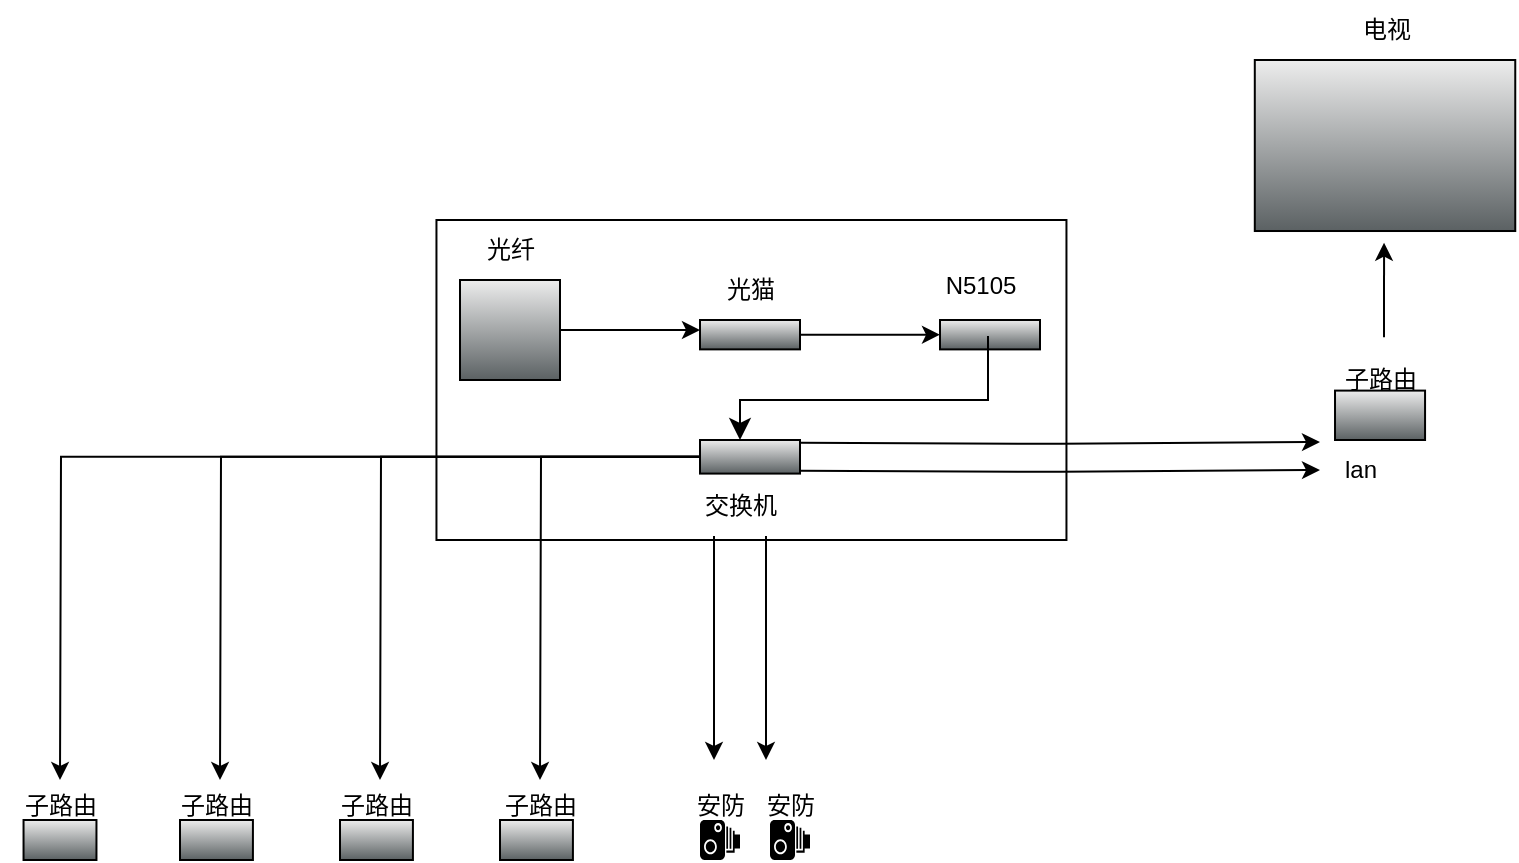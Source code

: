 <mxfile version="26.2.12">
  <diagram name="第 1 页" id="wSjhFtlE5rSjkm2_8n0r">
    <mxGraphModel dx="2135" dy="772" grid="1" gridSize="10" guides="1" tooltips="1" connect="1" arrows="1" fold="1" page="1" pageScale="1" pageWidth="827" pageHeight="1169" math="0" shadow="0">
      <root>
        <mxCell id="0" />
        <mxCell id="1" parent="0" />
        <mxCell id="Xc-ak-8Ur3aRFszlMYt9-1" value="" style="rounded=0;whiteSpace=wrap;html=1;" vertex="1" parent="1">
          <mxGeometry x="188.23" y="320" width="315" height="160" as="geometry" />
        </mxCell>
        <mxCell id="kn4Wt94H1s8Y4rGw93dV-5" style="edgeStyle=orthogonalEdgeStyle;rounded=0;orthogonalLoop=1;jettySize=auto;html=1;" parent="1" source="kn4Wt94H1s8Y4rGw93dV-4" edge="1">
          <mxGeometry relative="1" as="geometry">
            <mxPoint x="320" y="375" as="targetPoint" />
          </mxGeometry>
        </mxCell>
        <mxCell id="kn4Wt94H1s8Y4rGw93dV-4" value="" style="shape=mxgraph.networks2.icon;aspect=fixed;fillColor=#EDEDED;strokeColor=#000000;gradientColor=#5B6163;network2IconShadow=1;network2bgFillColor=none;network2Icon=mxgraph.networks2.globe;network2IconW=1;network2IconH=1;" parent="1" vertex="1">
          <mxGeometry x="200" y="350" width="50" height="50" as="geometry" />
        </mxCell>
        <mxCell id="kn4Wt94H1s8Y4rGw93dV-6" value="" style="fillColorStyles=neutralFill;neutralFill=#9DA6A8;shape=mxgraph.networks2.icon;aspect=fixed;fillColor=#EDEDED;strokeColor=#000000;gradientColor=#5B6163;network2IconShadow=1;network2bgFillColor=none;network2Icon=mxgraph.networks2.modem;network2IconYOffset=0.013;network2IconW=1;network2IconH=0.294;" parent="1" vertex="1">
          <mxGeometry x="320" y="370" width="50" height="14.69" as="geometry" />
        </mxCell>
        <mxCell id="kn4Wt94H1s8Y4rGw93dV-8" value="光猫" style="text;html=1;align=center;verticalAlign=middle;resizable=0;points=[];autosize=1;strokeColor=none;fillColor=none;" parent="1" vertex="1">
          <mxGeometry x="320" y="340" width="50" height="30" as="geometry" />
        </mxCell>
        <mxCell id="kn4Wt94H1s8Y4rGw93dV-9" value="光纤" style="text;html=1;align=center;verticalAlign=middle;resizable=0;points=[];autosize=1;strokeColor=none;fillColor=none;" parent="1" vertex="1">
          <mxGeometry x="200" y="320" width="50" height="30" as="geometry" />
        </mxCell>
        <mxCell id="kn4Wt94H1s8Y4rGw93dV-11" value="" style="fillColorStyles=neutralFill;neutralFill=#9DA6A8;shape=mxgraph.networks2.icon;aspect=fixed;fillColor=#EDEDED;strokeColor=#000000;gradientColor=#5B6163;network2IconShadow=1;network2bgFillColor=none;network2Icon=mxgraph.networks2.router;network2IconXOffset=0.0;network2IconYOffset=-0.114;network2IconW=1;network2IconH=0.548;" parent="1" vertex="1">
          <mxGeometry x="637.51" y="405.3" width="45.02" height="24.7" as="geometry" />
        </mxCell>
        <mxCell id="kn4Wt94H1s8Y4rGw93dV-96" style="edgeStyle=orthogonalEdgeStyle;rounded=0;orthogonalLoop=1;jettySize=auto;html=1;" parent="1" edge="1">
          <mxGeometry relative="1" as="geometry">
            <mxPoint x="662.02" y="331.35" as="targetPoint" />
            <mxPoint x="662.01" y="378.64" as="sourcePoint" />
          </mxGeometry>
        </mxCell>
        <mxCell id="kn4Wt94H1s8Y4rGw93dV-57" value="" style="shape=mxgraph.networks2.icon;aspect=fixed;fillColor=#EDEDED;strokeColor=#000000;gradientColor=#5B6163;network2IconShadow=1;network2bgFillColor=none;network2Icon=mxgraph.networks2.video_projector;network2IconYOffset=0.013;network2IconW=1;network2IconH=0.294;" parent="1" vertex="1">
          <mxGeometry x="440" y="370" width="50" height="14.7" as="geometry" />
        </mxCell>
        <mxCell id="kn4Wt94H1s8Y4rGw93dV-58" value="N5105" style="text;html=1;align=center;verticalAlign=middle;resizable=0;points=[];autosize=1;strokeColor=none;fillColor=none;" parent="1" vertex="1">
          <mxGeometry x="430" y="338" width="60" height="30" as="geometry" />
        </mxCell>
        <mxCell id="kn4Wt94H1s8Y4rGw93dV-59" style="edgeStyle=orthogonalEdgeStyle;rounded=0;orthogonalLoop=1;jettySize=auto;html=1;entryX=0;entryY=0.5;entryDx=0;entryDy=0;entryPerimeter=0;" parent="1" source="kn4Wt94H1s8Y4rGw93dV-6" target="kn4Wt94H1s8Y4rGw93dV-57" edge="1">
          <mxGeometry relative="1" as="geometry" />
        </mxCell>
        <mxCell id="kn4Wt94H1s8Y4rGw93dV-110" style="edgeStyle=orthogonalEdgeStyle;rounded=0;orthogonalLoop=1;jettySize=auto;html=1;" parent="1" source="kn4Wt94H1s8Y4rGw93dV-61" edge="1">
          <mxGeometry relative="1" as="geometry">
            <mxPoint y="600" as="targetPoint" />
          </mxGeometry>
        </mxCell>
        <mxCell id="kn4Wt94H1s8Y4rGw93dV-112" style="edgeStyle=orthogonalEdgeStyle;rounded=0;orthogonalLoop=1;jettySize=auto;html=1;" parent="1" source="kn4Wt94H1s8Y4rGw93dV-61" edge="1">
          <mxGeometry relative="1" as="geometry">
            <mxPoint x="80" y="600" as="targetPoint" />
          </mxGeometry>
        </mxCell>
        <mxCell id="kn4Wt94H1s8Y4rGw93dV-114" style="edgeStyle=orthogonalEdgeStyle;rounded=0;orthogonalLoop=1;jettySize=auto;html=1;" parent="1" source="kn4Wt94H1s8Y4rGw93dV-61" edge="1">
          <mxGeometry relative="1" as="geometry">
            <mxPoint x="160" y="600" as="targetPoint" />
          </mxGeometry>
        </mxCell>
        <mxCell id="kn4Wt94H1s8Y4rGw93dV-116" style="edgeStyle=orthogonalEdgeStyle;rounded=0;orthogonalLoop=1;jettySize=auto;html=1;" parent="1" source="kn4Wt94H1s8Y4rGw93dV-61" edge="1">
          <mxGeometry relative="1" as="geometry">
            <mxPoint x="240" y="600" as="targetPoint" />
          </mxGeometry>
        </mxCell>
        <mxCell id="kn4Wt94H1s8Y4rGw93dV-164" style="edgeStyle=orthogonalEdgeStyle;rounded=0;orthogonalLoop=1;jettySize=auto;html=1;" parent="1" edge="1">
          <mxGeometry relative="1" as="geometry">
            <mxPoint x="630" y="431" as="targetPoint" />
            <mxPoint x="370" y="431.4" as="sourcePoint" />
          </mxGeometry>
        </mxCell>
        <mxCell id="kn4Wt94H1s8Y4rGw93dV-61" value="" style="shape=mxgraph.networks2.icon;aspect=fixed;fillColor=#EDEDED;strokeColor=#000000;gradientColor=#5B6163;network2IconShadow=1;network2bgFillColor=none;network2Icon=mxgraph.networks2.patch_panel;network2IconXOffset=0.0;network2IconYOffset=-0.021;network2IconW=1;network2IconH=0.336;" parent="1" vertex="1">
          <mxGeometry x="320" y="430" width="50" height="16.795" as="geometry" />
        </mxCell>
        <mxCell id="kn4Wt94H1s8Y4rGw93dV-97" value="" style="shape=mxgraph.networks2.icon;aspect=fixed;fillColor=#EDEDED;strokeColor=#000000;gradientColor=#5B6163;network2IconShadow=1;network2bgFillColor=none;network2Icon=mxgraph.networks2.tablet;network2IconW=1;network2IconH=0.657;" parent="1" vertex="1">
          <mxGeometry x="597.4" y="240" width="130.23" height="85.51" as="geometry" />
        </mxCell>
        <mxCell id="kn4Wt94H1s8Y4rGw93dV-98" value="电视" style="text;html=1;align=center;verticalAlign=middle;resizable=0;points=[];autosize=1;strokeColor=none;fillColor=none;" parent="1" vertex="1">
          <mxGeometry x="637.51" y="210" width="50" height="30" as="geometry" />
        </mxCell>
        <mxCell id="kn4Wt94H1s8Y4rGw93dV-99" value="" style="fillColorStyles=neutralFill;neutralFill=#9DA6A8;shape=mxgraph.networks2.icon;aspect=fixed;fillColor=#EDEDED;strokeColor=#000000;gradientColor=#5B6163;network2IconShadow=1;network2bgFillColor=none;network2Icon=mxgraph.networks2.router;network2IconXOffset=0.0;network2IconYOffset=-0.114;network2IconW=1;network2IconH=0.548;" parent="1" vertex="1">
          <mxGeometry x="-18.23" y="620" width="36.46" height="20" as="geometry" />
        </mxCell>
        <mxCell id="kn4Wt94H1s8Y4rGw93dV-118" value="子路由" style="text;html=1;align=center;verticalAlign=middle;resizable=0;points=[];autosize=1;strokeColor=none;fillColor=none;" parent="1" vertex="1">
          <mxGeometry x="-30.0" y="598" width="60" height="30" as="geometry" />
        </mxCell>
        <mxCell id="kn4Wt94H1s8Y4rGw93dV-123" value="" style="fillColorStyles=neutralFill;neutralFill=#9DA6A8;shape=mxgraph.networks2.icon;aspect=fixed;fillColor=#EDEDED;strokeColor=#000000;gradientColor=#5B6163;network2IconShadow=1;network2bgFillColor=none;network2Icon=mxgraph.networks2.router;network2IconXOffset=0.0;network2IconYOffset=-0.114;network2IconW=1;network2IconH=0.548;" parent="1" vertex="1">
          <mxGeometry x="60" y="620" width="36.46" height="20" as="geometry" />
        </mxCell>
        <mxCell id="kn4Wt94H1s8Y4rGw93dV-124" value="" style="fillColorStyles=neutralFill;neutralFill=#9DA6A8;shape=mxgraph.networks2.icon;aspect=fixed;fillColor=#EDEDED;strokeColor=#000000;gradientColor=#5B6163;network2IconShadow=1;network2bgFillColor=none;network2Icon=mxgraph.networks2.router;network2IconXOffset=0.0;network2IconYOffset=-0.114;network2IconW=1;network2IconH=0.548;" parent="1" vertex="1">
          <mxGeometry x="140" y="620" width="36.46" height="20" as="geometry" />
        </mxCell>
        <mxCell id="kn4Wt94H1s8Y4rGw93dV-125" value="" style="fillColorStyles=neutralFill;neutralFill=#9DA6A8;shape=mxgraph.networks2.icon;aspect=fixed;fillColor=#EDEDED;strokeColor=#000000;gradientColor=#5B6163;network2IconShadow=1;network2bgFillColor=none;network2Icon=mxgraph.networks2.router;network2IconXOffset=0.0;network2IconYOffset=-0.114;network2IconW=1;network2IconH=0.548;" parent="1" vertex="1">
          <mxGeometry x="220" y="620" width="36.46" height="20" as="geometry" />
        </mxCell>
        <mxCell id="kn4Wt94H1s8Y4rGw93dV-126" value="子路由" style="text;html=1;align=center;verticalAlign=middle;resizable=0;points=[];autosize=1;strokeColor=none;fillColor=none;" parent="1" vertex="1">
          <mxGeometry x="48.23" y="598" width="60" height="30" as="geometry" />
        </mxCell>
        <mxCell id="kn4Wt94H1s8Y4rGw93dV-127" value="子路由" style="text;html=1;align=center;verticalAlign=middle;resizable=0;points=[];autosize=1;strokeColor=none;fillColor=none;" parent="1" vertex="1">
          <mxGeometry x="128.23" y="598" width="60" height="30" as="geometry" />
        </mxCell>
        <mxCell id="kn4Wt94H1s8Y4rGw93dV-128" value="子路由" style="text;html=1;align=center;verticalAlign=middle;resizable=0;points=[];autosize=1;strokeColor=none;fillColor=none;" parent="1" vertex="1">
          <mxGeometry x="210" y="598" width="60" height="30" as="geometry" />
        </mxCell>
        <mxCell id="kn4Wt94H1s8Y4rGw93dV-136" value="" style="shape=mxgraph.signs.tech.camera_1;html=1;pointerEvents=1;fillColor=#000000;strokeColor=none;verticalLabelPosition=bottom;verticalAlign=top;align=center;" parent="1" vertex="1">
          <mxGeometry x="320" y="620" width="20" height="20" as="geometry" />
        </mxCell>
        <mxCell id="kn4Wt94H1s8Y4rGw93dV-139" value="" style="shape=mxgraph.signs.tech.camera_1;html=1;pointerEvents=1;fillColor=#000000;strokeColor=none;verticalLabelPosition=bottom;verticalAlign=top;align=center;" parent="1" vertex="1">
          <mxGeometry x="355" y="620" width="20" height="20" as="geometry" />
        </mxCell>
        <mxCell id="kn4Wt94H1s8Y4rGw93dV-140" value="安防" style="text;html=1;align=center;verticalAlign=middle;resizable=0;points=[];autosize=1;strokeColor=none;fillColor=none;" parent="1" vertex="1">
          <mxGeometry x="305" y="598" width="50" height="30" as="geometry" />
        </mxCell>
        <mxCell id="kn4Wt94H1s8Y4rGw93dV-141" value="安防" style="text;html=1;align=center;verticalAlign=middle;resizable=0;points=[];autosize=1;strokeColor=none;fillColor=none;" parent="1" vertex="1">
          <mxGeometry x="340" y="598" width="50" height="30" as="geometry" />
        </mxCell>
        <mxCell id="kn4Wt94H1s8Y4rGw93dV-165" value="子路由" style="text;html=1;align=center;verticalAlign=middle;resizable=0;points=[];autosize=1;strokeColor=none;fillColor=none;" parent="1" vertex="1">
          <mxGeometry x="630" y="384.69" width="60" height="30" as="geometry" />
        </mxCell>
        <mxCell id="kn4Wt94H1s8Y4rGw93dV-167" value="" style="edgeStyle=elbowEdgeStyle;elbow=vertical;endArrow=classic;html=1;curved=0;rounded=0;endSize=8;startSize=8;entryX=0.4;entryY=0;entryDx=0;entryDy=0;entryPerimeter=0;" parent="1" target="kn4Wt94H1s8Y4rGw93dV-61" edge="1">
          <mxGeometry width="50" height="50" relative="1" as="geometry">
            <mxPoint x="464" y="378" as="sourcePoint" />
            <mxPoint x="340" y="400" as="targetPoint" />
            <Array as="points">
              <mxPoint x="345" y="410" />
            </Array>
          </mxGeometry>
        </mxCell>
        <mxCell id="kn4Wt94H1s8Y4rGw93dV-171" style="edgeStyle=orthogonalEdgeStyle;rounded=0;orthogonalLoop=1;jettySize=auto;html=1;" parent="1" edge="1">
          <mxGeometry relative="1" as="geometry">
            <mxPoint x="327" y="590" as="targetPoint" />
            <mxPoint x="327" y="478" as="sourcePoint" />
          </mxGeometry>
        </mxCell>
        <mxCell id="kn4Wt94H1s8Y4rGw93dV-172" style="edgeStyle=orthogonalEdgeStyle;rounded=0;orthogonalLoop=1;jettySize=auto;html=1;" parent="1" edge="1">
          <mxGeometry relative="1" as="geometry">
            <mxPoint x="353" y="590" as="targetPoint" />
            <mxPoint x="353" y="478" as="sourcePoint" />
          </mxGeometry>
        </mxCell>
        <mxCell id="kn4Wt94H1s8Y4rGw93dV-168" value="交换机" style="text;html=1;align=center;verticalAlign=middle;resizable=0;points=[];autosize=1;strokeColor=none;fillColor=none;" parent="1" vertex="1">
          <mxGeometry x="310" y="448" width="60" height="30" as="geometry" />
        </mxCell>
        <mxCell id="kn4Wt94H1s8Y4rGw93dV-173" style="edgeStyle=orthogonalEdgeStyle;rounded=0;orthogonalLoop=1;jettySize=auto;html=1;" parent="1" edge="1">
          <mxGeometry relative="1" as="geometry">
            <mxPoint x="630" y="445" as="targetPoint" />
            <mxPoint x="370" y="445.4" as="sourcePoint" />
          </mxGeometry>
        </mxCell>
        <mxCell id="kn4Wt94H1s8Y4rGw93dV-174" value="lan" style="text;html=1;align=center;verticalAlign=middle;resizable=0;points=[];autosize=1;strokeColor=none;fillColor=none;" parent="1" vertex="1">
          <mxGeometry x="630" y="430" width="40" height="30" as="geometry" />
        </mxCell>
      </root>
    </mxGraphModel>
  </diagram>
</mxfile>
